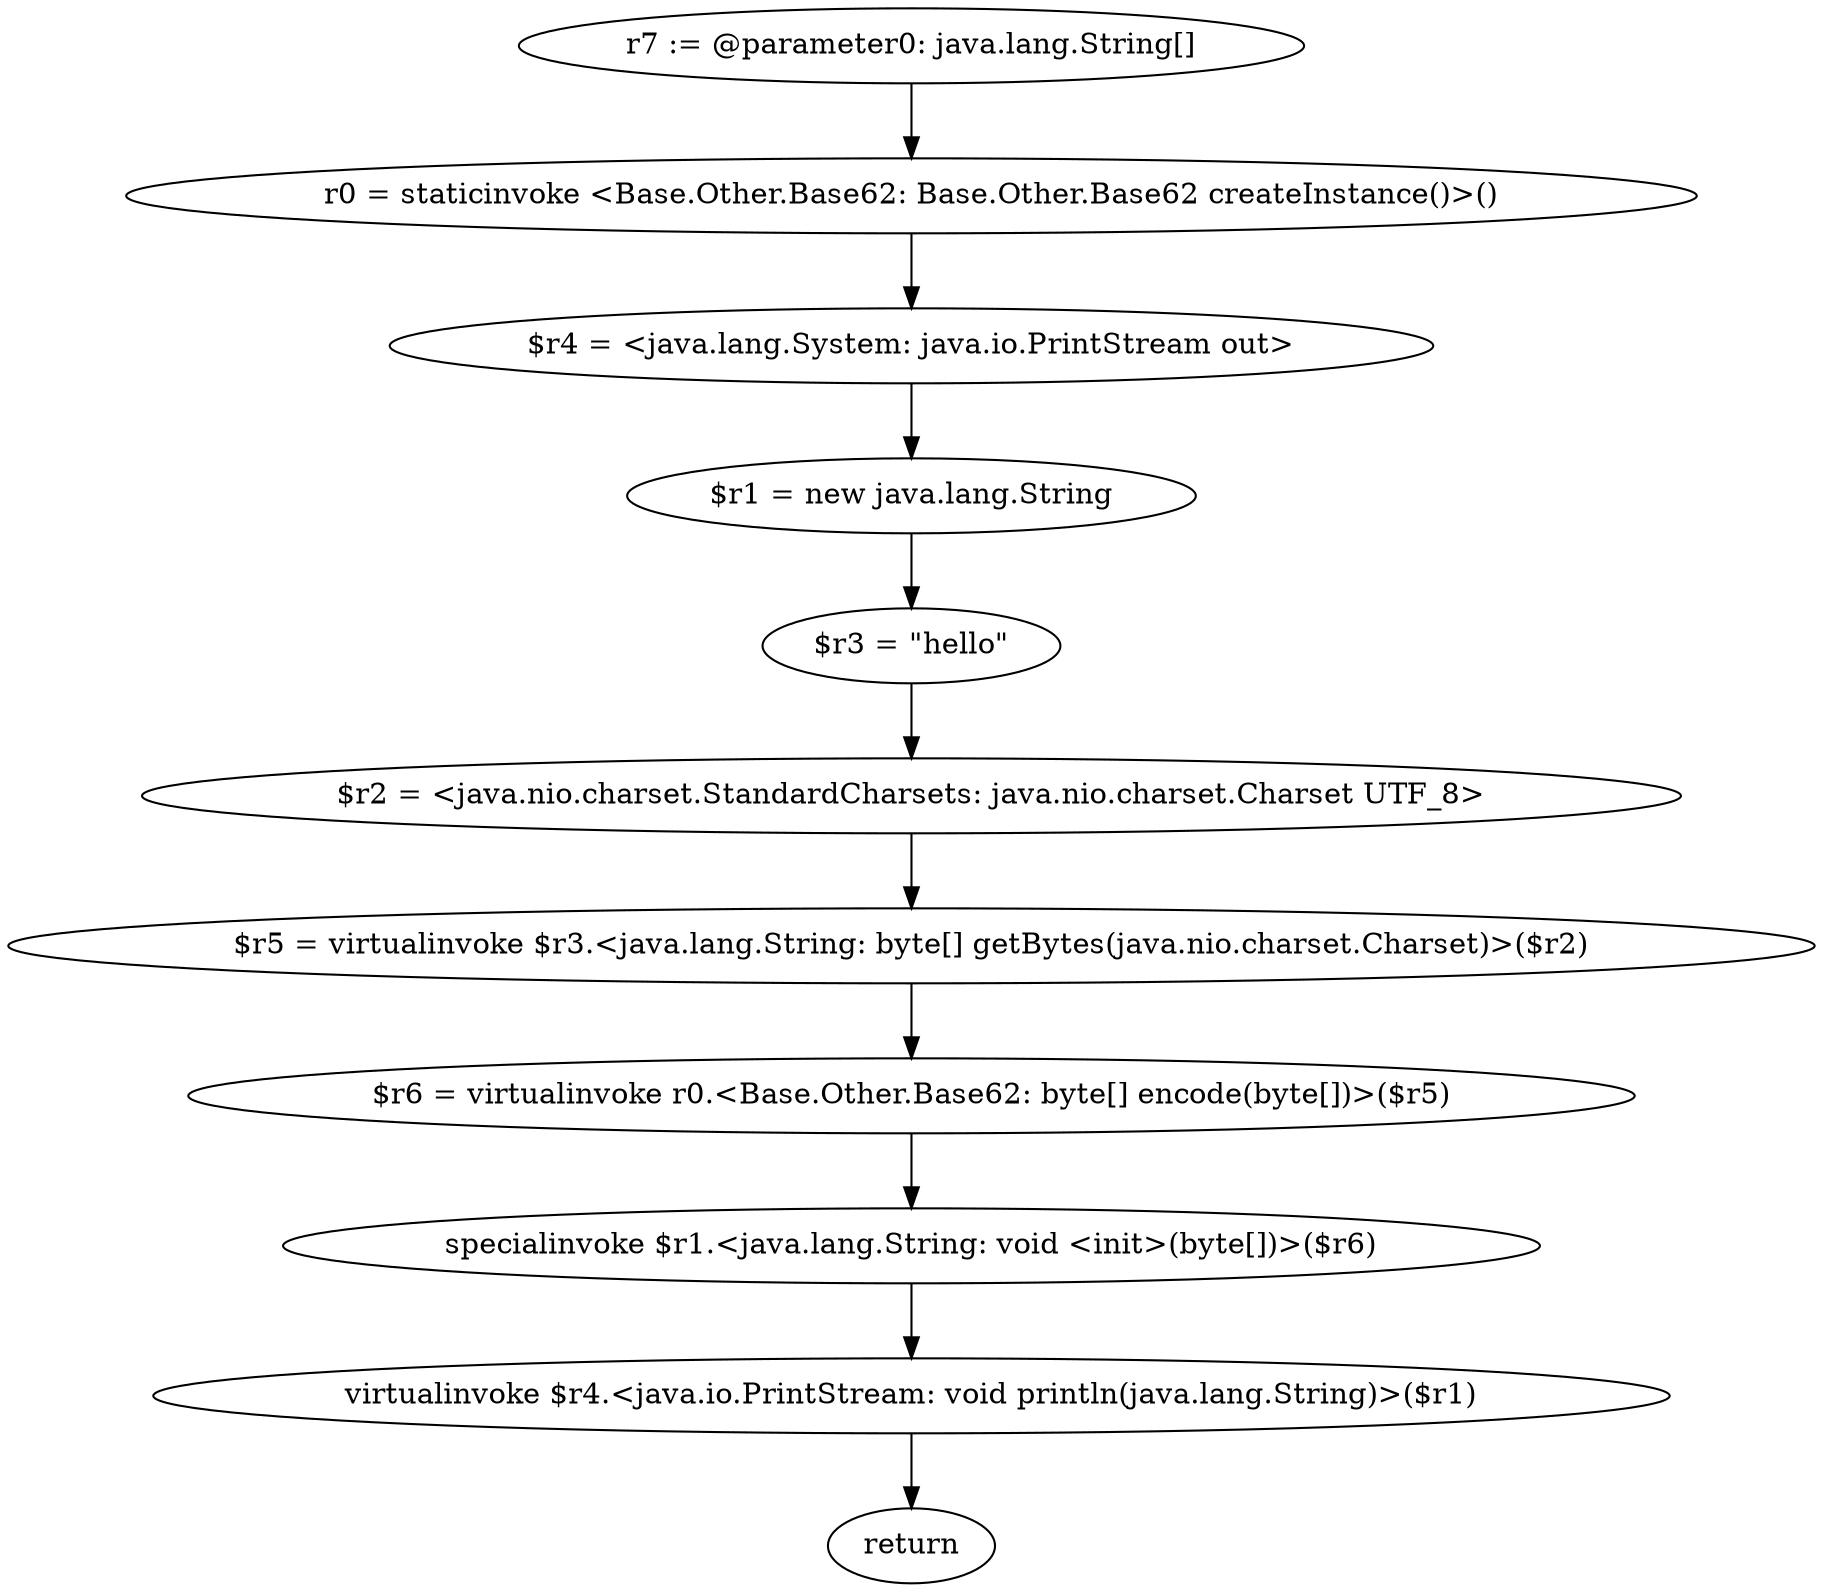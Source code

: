 digraph "unitGraph" {
    "r7 := @parameter0: java.lang.String[]"
    "r0 = staticinvoke <Base.Other.Base62: Base.Other.Base62 createInstance()>()"
    "$r4 = <java.lang.System: java.io.PrintStream out>"
    "$r1 = new java.lang.String"
    "$r3 = \"hello\""
    "$r2 = <java.nio.charset.StandardCharsets: java.nio.charset.Charset UTF_8>"
    "$r5 = virtualinvoke $r3.<java.lang.String: byte[] getBytes(java.nio.charset.Charset)>($r2)"
    "$r6 = virtualinvoke r0.<Base.Other.Base62: byte[] encode(byte[])>($r5)"
    "specialinvoke $r1.<java.lang.String: void <init>(byte[])>($r6)"
    "virtualinvoke $r4.<java.io.PrintStream: void println(java.lang.String)>($r1)"
    "return"
    "r7 := @parameter0: java.lang.String[]"->"r0 = staticinvoke <Base.Other.Base62: Base.Other.Base62 createInstance()>()";
    "r0 = staticinvoke <Base.Other.Base62: Base.Other.Base62 createInstance()>()"->"$r4 = <java.lang.System: java.io.PrintStream out>";
    "$r4 = <java.lang.System: java.io.PrintStream out>"->"$r1 = new java.lang.String";
    "$r1 = new java.lang.String"->"$r3 = \"hello\"";
    "$r3 = \"hello\""->"$r2 = <java.nio.charset.StandardCharsets: java.nio.charset.Charset UTF_8>";
    "$r2 = <java.nio.charset.StandardCharsets: java.nio.charset.Charset UTF_8>"->"$r5 = virtualinvoke $r3.<java.lang.String: byte[] getBytes(java.nio.charset.Charset)>($r2)";
    "$r5 = virtualinvoke $r3.<java.lang.String: byte[] getBytes(java.nio.charset.Charset)>($r2)"->"$r6 = virtualinvoke r0.<Base.Other.Base62: byte[] encode(byte[])>($r5)";
    "$r6 = virtualinvoke r0.<Base.Other.Base62: byte[] encode(byte[])>($r5)"->"specialinvoke $r1.<java.lang.String: void <init>(byte[])>($r6)";
    "specialinvoke $r1.<java.lang.String: void <init>(byte[])>($r6)"->"virtualinvoke $r4.<java.io.PrintStream: void println(java.lang.String)>($r1)";
    "virtualinvoke $r4.<java.io.PrintStream: void println(java.lang.String)>($r1)"->"return";
}

